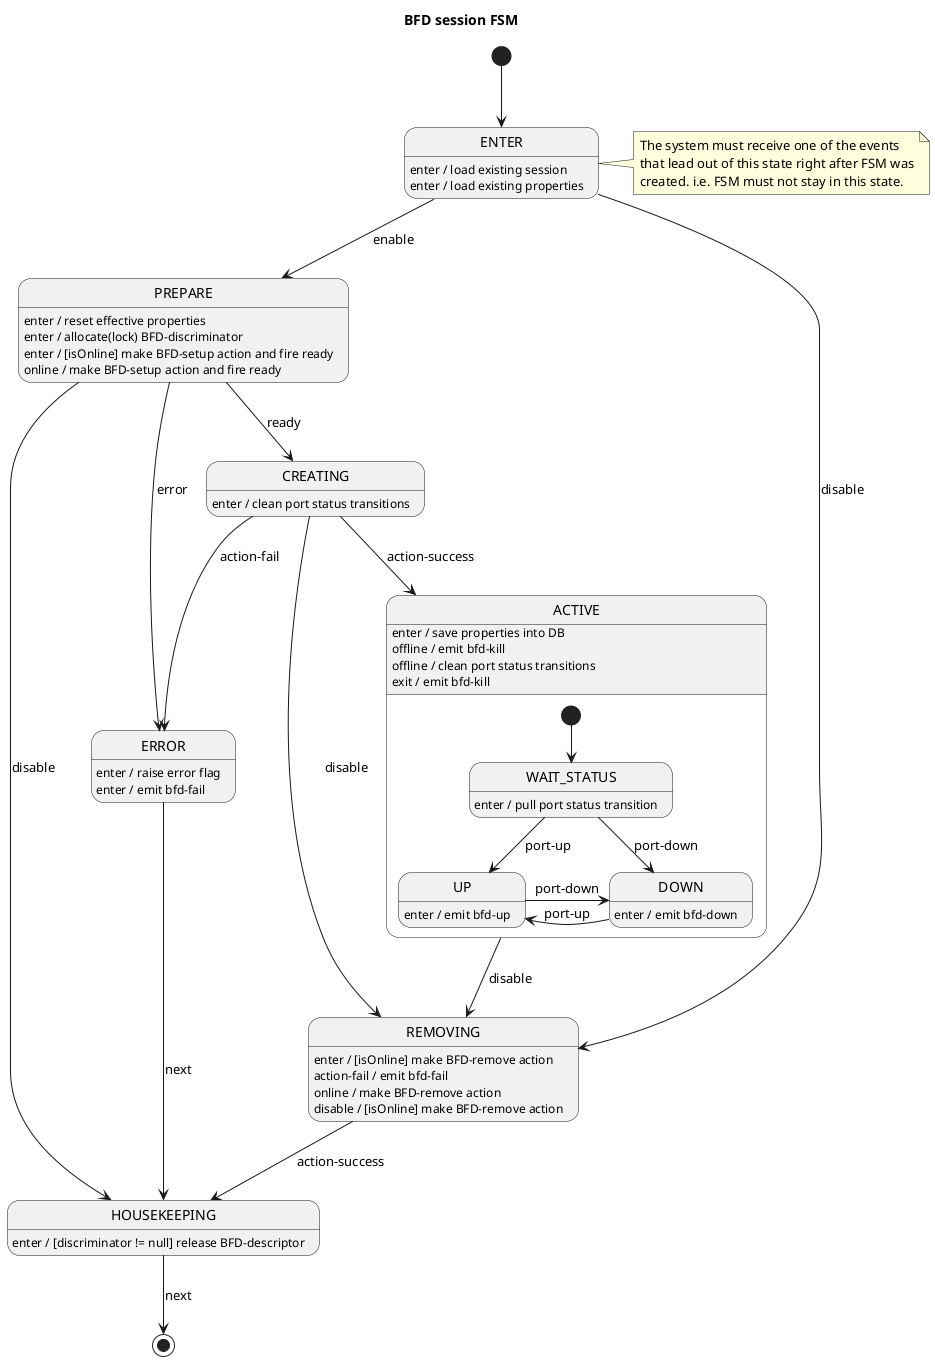 Internal data
* BfdSessionData
* BFD descriptor
* effective properties
* action
* error flag

Internal signals
* action-success
* action-fail
* ready

Input signals
* online
* offline
* port-up
* port-down
* enable (ISL-FSM)
* disable (ISL-FSM)
* speaker-response

Output signals
* bfd-up
* bfd-down
* bfd-fail
* bfd-kill

@startuml bfd-port-FSM
title BFD session FSM

[*] --> ENTER
note right of ENTER
    The system must receive one of the events
    that lead out of this state right after FSM was
    created. i.e. FSM must not stay in this state.
end note

ENTER : enter / load existing session
ENTER : enter / load existing properties
ENTER --> PREPARE : enable
ENTER --> REMOVING : disable

PREPARE : enter / reset effective properties
PREPARE : enter / allocate(lock) BFD-discriminator
PREPARE : enter / [isOnline] make BFD-setup action and fire ready
PREPARE --> CREATING : ready
PREPARE --> HOUSEKEEPING : disable
PREPARE --> ERROR : error
PREPARE : online / make BFD-setup action and fire ready

CREATING : enter / clean port status transitions
CREATING --> ACTIVE : action-success
CREATING --> ERROR : action-fail
CREATING --> REMOVING : disable

ACTIVE : enter / save properties into DB
state ACTIVE {
    [*] --> WAIT_STATUS

    WAIT_STATUS : enter / pull port status transition
    WAIT_STATUS --> UP : port-up
    WAIT_STATUS --> DOWN : port-down

    UP -r-> DOWN : port-down
    UP : enter / emit bfd-up

    DOWN -l-> UP : port-up
    DOWN : enter / emit bfd-down
}
ACTIVE --> REMOVING : disable
ACTIVE : offline / emit bfd-kill
ACTIVE : offline / clean port status transitions
ACTIVE : exit / emit bfd-kill

REMOVING : enter / [isOnline] make BFD-remove action
REMOVING --> HOUSEKEEPING : action-success
REMOVING : action-fail / emit bfd-fail
REMOVING : online / make BFD-remove action
REMOVING : disable / [isOnline] make BFD-remove action

ERROR : enter / raise error flag
ERROR : enter / emit bfd-fail
ERROR --> HOUSEKEEPING : next

HOUSEKEEPING : enter / [discriminator != null] release BFD-descriptor
HOUSEKEEPING --> [*] : next

@enduml
